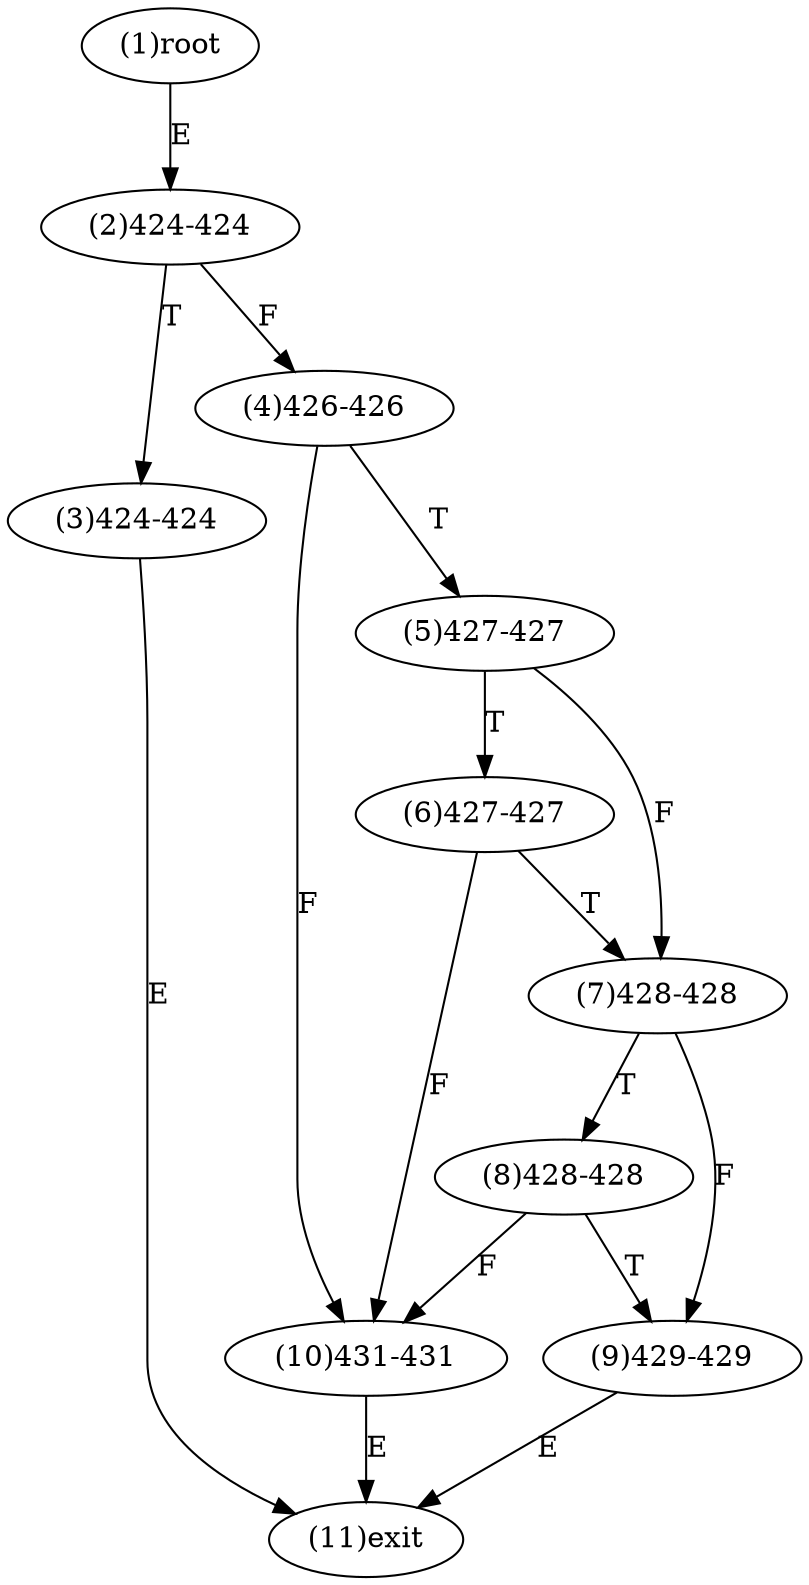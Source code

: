 digraph "" { 
1[ label="(1)root"];
2[ label="(2)424-424"];
3[ label="(3)424-424"];
4[ label="(4)426-426"];
5[ label="(5)427-427"];
6[ label="(6)427-427"];
7[ label="(7)428-428"];
8[ label="(8)428-428"];
9[ label="(9)429-429"];
10[ label="(10)431-431"];
11[ label="(11)exit"];
1->2[ label="E"];
2->4[ label="F"];
2->3[ label="T"];
3->11[ label="E"];
4->10[ label="F"];
4->5[ label="T"];
5->7[ label="F"];
5->6[ label="T"];
6->10[ label="F"];
6->7[ label="T"];
7->9[ label="F"];
7->8[ label="T"];
8->10[ label="F"];
8->9[ label="T"];
9->11[ label="E"];
10->11[ label="E"];
}